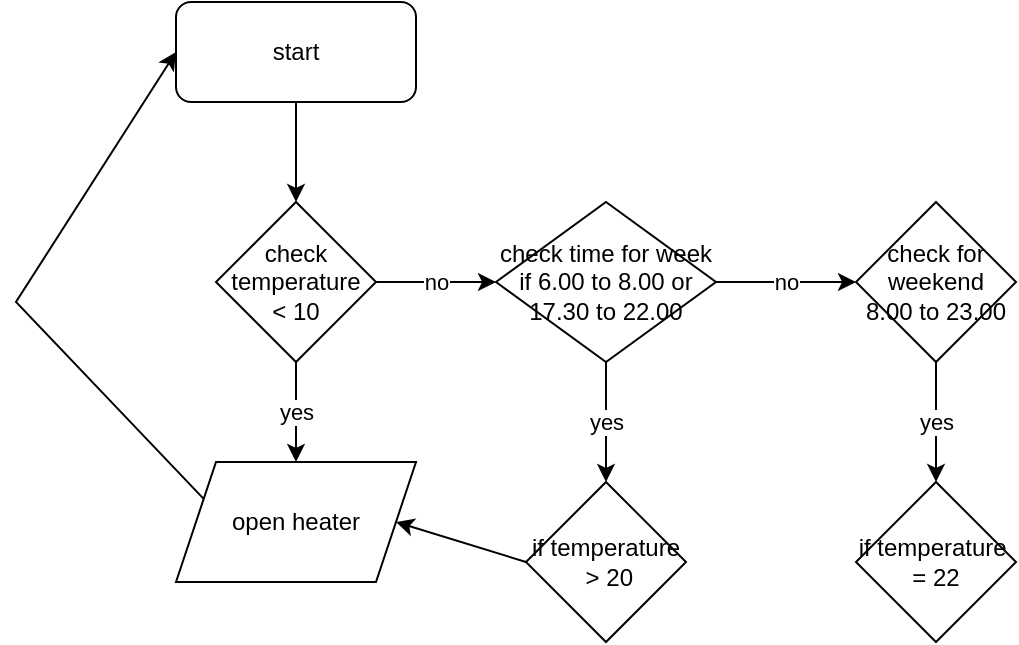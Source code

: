 <mxfile version="20.3.7" type="github">
  <diagram id="Mm6rN9qaN83ofPaCbCPk" name="Page-1">
    <mxGraphModel dx="1296" dy="747" grid="1" gridSize="10" guides="1" tooltips="1" connect="1" arrows="1" fold="1" page="1" pageScale="1" pageWidth="850" pageHeight="1100" math="0" shadow="0">
      <root>
        <mxCell id="0" />
        <mxCell id="1" parent="0" />
        <mxCell id="HHR63JBZ24V-VAyCyr4q-3" value="start" style="rounded=1;whiteSpace=wrap;html=1;" vertex="1" parent="1">
          <mxGeometry x="350" y="110" width="120" height="50" as="geometry" />
        </mxCell>
        <mxCell id="HHR63JBZ24V-VAyCyr4q-4" value="" style="endArrow=classic;html=1;rounded=0;exitX=0.5;exitY=1;exitDx=0;exitDy=0;" edge="1" parent="1" source="HHR63JBZ24V-VAyCyr4q-3" target="HHR63JBZ24V-VAyCyr4q-5">
          <mxGeometry width="50" height="50" relative="1" as="geometry">
            <mxPoint x="450" y="330" as="sourcePoint" />
            <mxPoint x="410" y="260" as="targetPoint" />
          </mxGeometry>
        </mxCell>
        <mxCell id="HHR63JBZ24V-VAyCyr4q-5" value="check temperature&lt;br&gt;&amp;lt; 10" style="rhombus;whiteSpace=wrap;html=1;" vertex="1" parent="1">
          <mxGeometry x="370" y="210" width="80" height="80" as="geometry" />
        </mxCell>
        <mxCell id="HHR63JBZ24V-VAyCyr4q-7" value="yes" style="endArrow=classic;html=1;rounded=0;exitX=0.5;exitY=1;exitDx=0;exitDy=0;" edge="1" parent="1" source="HHR63JBZ24V-VAyCyr4q-5">
          <mxGeometry width="50" height="50" relative="1" as="geometry">
            <mxPoint x="450" y="310" as="sourcePoint" />
            <mxPoint x="410" y="340" as="targetPoint" />
          </mxGeometry>
        </mxCell>
        <mxCell id="HHR63JBZ24V-VAyCyr4q-8" value="open heater" style="shape=parallelogram;perimeter=parallelogramPerimeter;whiteSpace=wrap;html=1;fixedSize=1;" vertex="1" parent="1">
          <mxGeometry x="350" y="340" width="120" height="60" as="geometry" />
        </mxCell>
        <mxCell id="HHR63JBZ24V-VAyCyr4q-9" value="" style="endArrow=classic;html=1;rounded=0;exitX=0;exitY=0.25;exitDx=0;exitDy=0;entryX=0;entryY=0.5;entryDx=0;entryDy=0;" edge="1" parent="1" source="HHR63JBZ24V-VAyCyr4q-8" target="HHR63JBZ24V-VAyCyr4q-3">
          <mxGeometry width="50" height="50" relative="1" as="geometry">
            <mxPoint x="450" y="310" as="sourcePoint" />
            <mxPoint x="240" y="190" as="targetPoint" />
            <Array as="points">
              <mxPoint x="270" y="260" />
            </Array>
          </mxGeometry>
        </mxCell>
        <mxCell id="HHR63JBZ24V-VAyCyr4q-10" value="no" style="endArrow=classic;html=1;rounded=0;exitX=1;exitY=0.5;exitDx=0;exitDy=0;entryX=0;entryY=0.5;entryDx=0;entryDy=0;" edge="1" parent="1" source="HHR63JBZ24V-VAyCyr4q-5" target="HHR63JBZ24V-VAyCyr4q-11">
          <mxGeometry width="50" height="50" relative="1" as="geometry">
            <mxPoint x="450" y="310" as="sourcePoint" />
            <mxPoint x="530" y="250" as="targetPoint" />
            <Array as="points">
              <mxPoint x="480" y="250" />
            </Array>
          </mxGeometry>
        </mxCell>
        <mxCell id="HHR63JBZ24V-VAyCyr4q-11" value="check time for week&lt;br&gt;if 6.00 to 8.00 or 17.30 to 22.00" style="rhombus;whiteSpace=wrap;html=1;" vertex="1" parent="1">
          <mxGeometry x="510" y="210" width="110" height="80" as="geometry" />
        </mxCell>
        <mxCell id="HHR63JBZ24V-VAyCyr4q-12" value="yes" style="endArrow=classic;html=1;rounded=0;exitX=0.5;exitY=1;exitDx=0;exitDy=0;" edge="1" parent="1" source="HHR63JBZ24V-VAyCyr4q-11">
          <mxGeometry width="50" height="50" relative="1" as="geometry">
            <mxPoint x="450" y="280" as="sourcePoint" />
            <mxPoint x="565" y="350" as="targetPoint" />
          </mxGeometry>
        </mxCell>
        <mxCell id="HHR63JBZ24V-VAyCyr4q-13" value="if temperature&lt;br&gt;&amp;nbsp;&amp;gt; 20" style="rhombus;whiteSpace=wrap;html=1;" vertex="1" parent="1">
          <mxGeometry x="525" y="350" width="80" height="80" as="geometry" />
        </mxCell>
        <mxCell id="HHR63JBZ24V-VAyCyr4q-14" value="" style="endArrow=classic;html=1;rounded=0;exitX=0;exitY=0.5;exitDx=0;exitDy=0;entryX=1;entryY=0.5;entryDx=0;entryDy=0;" edge="1" parent="1" source="HHR63JBZ24V-VAyCyr4q-13" target="HHR63JBZ24V-VAyCyr4q-8">
          <mxGeometry width="50" height="50" relative="1" as="geometry">
            <mxPoint x="450" y="280" as="sourcePoint" />
            <mxPoint x="500" y="230" as="targetPoint" />
          </mxGeometry>
        </mxCell>
        <mxCell id="HHR63JBZ24V-VAyCyr4q-15" value="no" style="endArrow=classic;html=1;rounded=0;" edge="1" parent="1">
          <mxGeometry width="50" height="50" relative="1" as="geometry">
            <mxPoint x="620" y="250" as="sourcePoint" />
            <mxPoint x="690" y="250" as="targetPoint" />
          </mxGeometry>
        </mxCell>
        <mxCell id="HHR63JBZ24V-VAyCyr4q-16" value="check for weekend&lt;br&gt;8.00 to 23.00" style="rhombus;whiteSpace=wrap;html=1;" vertex="1" parent="1">
          <mxGeometry x="690" y="210" width="80" height="80" as="geometry" />
        </mxCell>
        <mxCell id="HHR63JBZ24V-VAyCyr4q-17" value="yes" style="endArrow=classic;html=1;rounded=0;exitX=0.5;exitY=1;exitDx=0;exitDy=0;" edge="1" parent="1" source="HHR63JBZ24V-VAyCyr4q-16">
          <mxGeometry width="50" height="50" relative="1" as="geometry">
            <mxPoint x="450" y="260" as="sourcePoint" />
            <mxPoint x="730" y="350" as="targetPoint" />
          </mxGeometry>
        </mxCell>
        <mxCell id="HHR63JBZ24V-VAyCyr4q-20" value="if temperature&amp;nbsp;&lt;br&gt;= 22" style="rhombus;whiteSpace=wrap;html=1;" vertex="1" parent="1">
          <mxGeometry x="690" y="350" width="80" height="80" as="geometry" />
        </mxCell>
      </root>
    </mxGraphModel>
  </diagram>
</mxfile>
